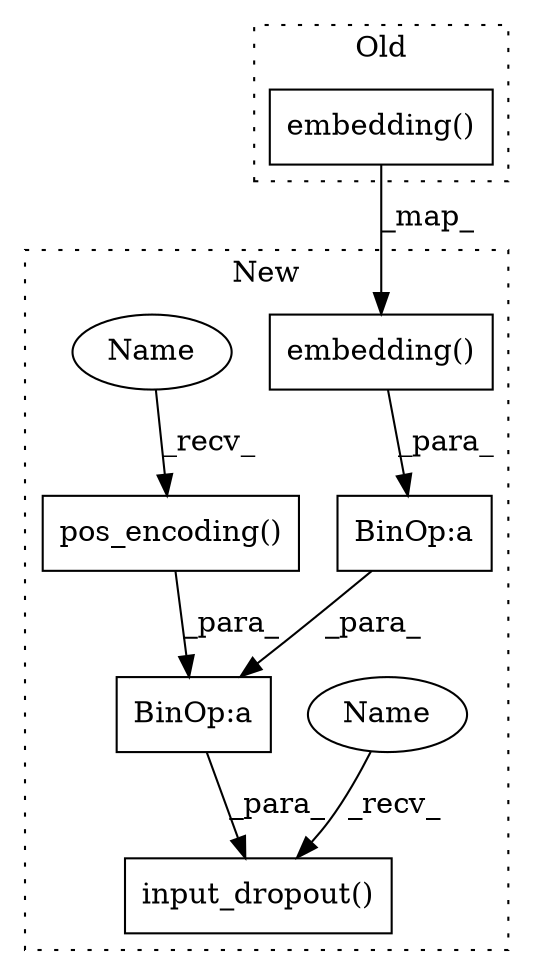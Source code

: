 digraph G {
subgraph cluster0 {
1 [label="embedding()" a="75" s="6440,6461" l="15,1" shape="box"];
label = "Old";
style="dotted";
}
subgraph cluster1 {
2 [label="embedding()" a="75" s="6906,6928" l="15,1" shape="box"];
3 [label="BinOp:a" a="82" s="6929" l="3" shape="box"];
4 [label="input_dropout()" a="75" s="6887,6985" l="19,1" shape="box"];
5 [label="BinOp:a" a="82" s="6910" l="41" shape="box"];
6 [label="pos_encoding()" a="75" s="6951,6984" l="18,1" shape="box"];
7 [label="Name" a="87" s="6887" l="4" shape="ellipse"];
8 [label="Name" a="87" s="6951" l="4" shape="ellipse"];
label = "New";
style="dotted";
}
1 -> 2 [label="_map_"];
2 -> 3 [label="_para_"];
3 -> 5 [label="_para_"];
5 -> 4 [label="_para_"];
6 -> 5 [label="_para_"];
7 -> 4 [label="_recv_"];
8 -> 6 [label="_recv_"];
}